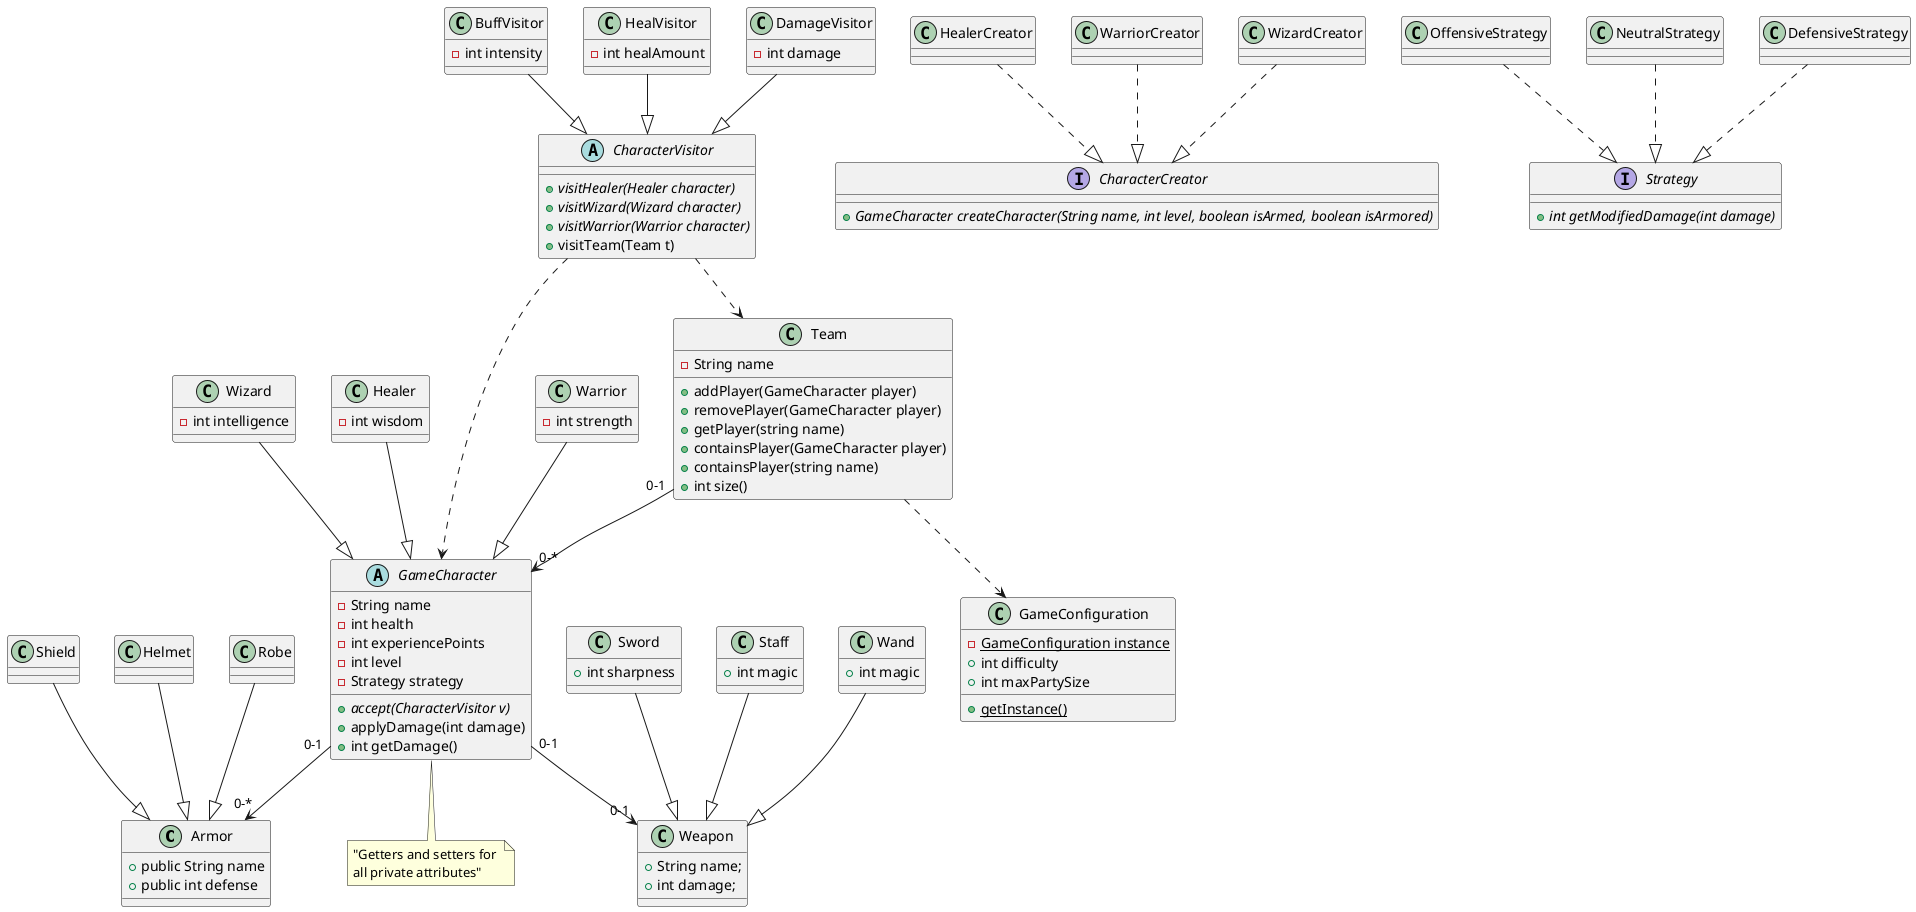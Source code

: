 @startuml
'https://plantuml.com/class-diagram

class Armor {
    + public String name
    + public int defense
}
Helmet --|> Armor
Robe --|> Armor
Shield --|> Armor

GameCharacter "0-1" --> "0-1" Weapon
GameCharacter "0-1" --> "0-*" Armor

abstract class GameCharacter {
    - String name
    - int health
    - int experiencePoints
    - int level
    - Strategy strategy
    {abstract} + accept(CharacterVisitor v)
    + applyDamage(int damage)
    + int getDamage()
}

note bottom of GameCharacter: "Getters and setters for \nall private attributes"


class Warrior {
    - int strength
}
Warrior --|> GameCharacter

class Wizard {
    - int intelligence
}
Wizard --|> GameCharacter

class Healer {
    - int wisdom
}
Healer --|> GameCharacter

class Weapon {
    + String name;
    + int damage;
}

class Sword {
    + int sharpness
}
Sword --|> Weapon

class Staff {
    + int magic
}
Staff --|> Weapon

class Wand {
    + int magic
}
Wand --|> Weapon

class Team {
    - String name
    + addPlayer(GameCharacter player)
    + removePlayer(GameCharacter player)
    + getPlayer(string name)
    + containsPlayer(GameCharacter player)
    + containsPlayer(string name)
    + int size()
}

Team "0-1" --> "0-*" GameCharacter

class GameConfiguration {
    {static} - GameConfiguration instance
    + int difficulty
    + int maxPartySize
    {static} + getInstance()
}

Team ..> GameConfiguration

interface CharacterCreator {
    {abstract} +GameCharacter createCharacter(String name, int level, boolean isArmed, boolean isArmored)
}

HealerCreator ..|> CharacterCreator
WarriorCreator ..|> CharacterCreator
WizardCreator ..|> CharacterCreator

abstract class CharacterVisitor {
    {abstract} + visitHealer(Healer character)
    {abstract} + visitWizard(Wizard character)
    {abstract} + visitWarrior(Warrior character)
    + visitTeam(Team t)
}

CharacterVisitor ..> Team
CharacterVisitor ..> GameCharacter

class BuffVisitor {
    - int intensity
}
BuffVisitor --|> CharacterVisitor

class HealVisitor {
    - int healAmount
}
HealVisitor --|> CharacterVisitor

class DamageVisitor {
    - int damage
}
DamageVisitor --|> CharacterVisitor

interface Strategy {
    {abstract} + int getModifiedDamage(int damage)
}

OffensiveStrategy ..|> Strategy
NeutralStrategy ..|> Strategy
DefensiveStrategy ..|> Strategy

@enduml